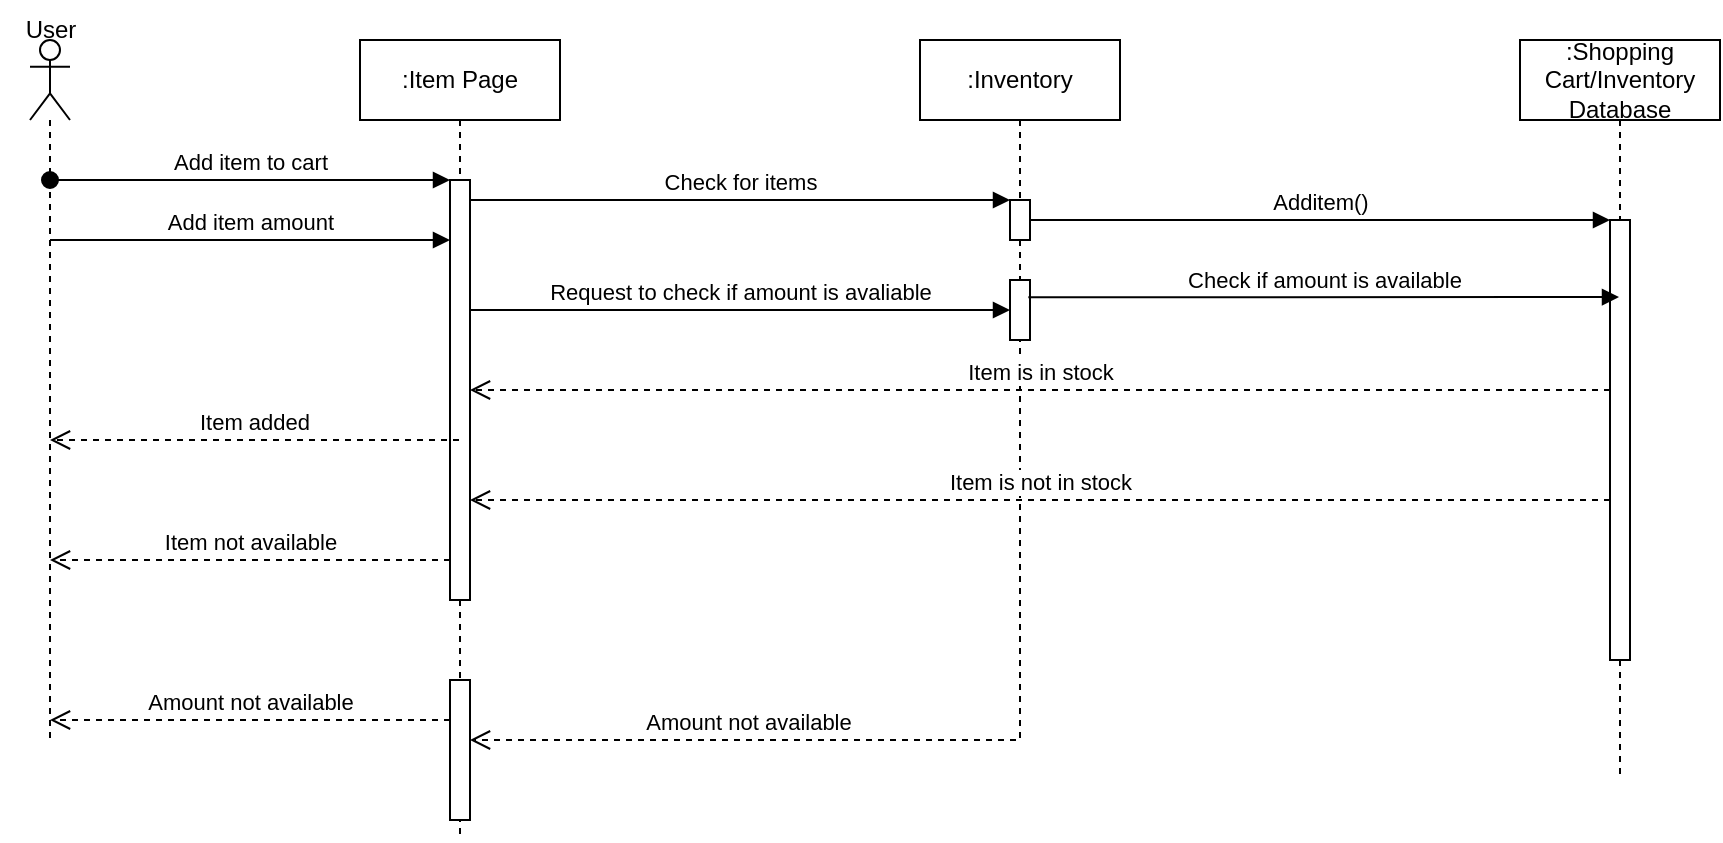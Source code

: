 <mxfile version="20.8.23" type="github">
  <diagram name="Page-1" id="2YBvvXClWsGukQMizWep">
    <mxGraphModel dx="2245" dy="663" grid="1" gridSize="10" guides="1" tooltips="1" connect="1" arrows="1" fold="1" page="1" pageScale="1" pageWidth="850" pageHeight="1100" math="0" shadow="0">
      <root>
        <mxCell id="0" />
        <mxCell id="1" parent="0" />
        <mxCell id="aM9ryv3xv72pqoxQDRHE-1" value=":Item Page" style="shape=umlLifeline;perimeter=lifelinePerimeter;whiteSpace=wrap;html=1;container=0;dropTarget=0;collapsible=0;recursiveResize=0;outlineConnect=0;portConstraint=eastwest;newEdgeStyle={&quot;edgeStyle&quot;:&quot;elbowEdgeStyle&quot;,&quot;elbow&quot;:&quot;vertical&quot;,&quot;curved&quot;:0,&quot;rounded&quot;:0};" parent="1" vertex="1">
          <mxGeometry x="-360" y="40" width="100" height="400" as="geometry" />
        </mxCell>
        <mxCell id="aM9ryv3xv72pqoxQDRHE-2" value="" style="html=1;points=[];perimeter=orthogonalPerimeter;outlineConnect=0;targetShapes=umlLifeline;portConstraint=eastwest;newEdgeStyle={&quot;edgeStyle&quot;:&quot;elbowEdgeStyle&quot;,&quot;elbow&quot;:&quot;vertical&quot;,&quot;curved&quot;:0,&quot;rounded&quot;:0};" parent="aM9ryv3xv72pqoxQDRHE-1" vertex="1">
          <mxGeometry x="45" y="70" width="10" height="210" as="geometry" />
        </mxCell>
        <mxCell id="eZsvmlX5MW4SyTnqw9ed-1" value="" style="shape=umlLifeline;perimeter=lifelinePerimeter;whiteSpace=wrap;html=1;container=1;dropTarget=0;collapsible=0;recursiveResize=0;outlineConnect=0;portConstraint=eastwest;newEdgeStyle={&quot;edgeStyle&quot;:&quot;elbowEdgeStyle&quot;,&quot;elbow&quot;:&quot;vertical&quot;,&quot;curved&quot;:0,&quot;rounded&quot;:0};participant=umlActor;" vertex="1" parent="aM9ryv3xv72pqoxQDRHE-1">
          <mxGeometry x="-165" width="20" height="350" as="geometry" />
        </mxCell>
        <mxCell id="eZsvmlX5MW4SyTnqw9ed-8" value="" style="html=1;points=[];perimeter=orthogonalPerimeter;outlineConnect=0;targetShapes=umlLifeline;portConstraint=eastwest;newEdgeStyle={&quot;edgeStyle&quot;:&quot;elbowEdgeStyle&quot;,&quot;elbow&quot;:&quot;vertical&quot;,&quot;curved&quot;:0,&quot;rounded&quot;:0};" vertex="1" parent="aM9ryv3xv72pqoxQDRHE-1">
          <mxGeometry x="45" y="320" width="10" height="70" as="geometry" />
        </mxCell>
        <mxCell id="eZsvmlX5MW4SyTnqw9ed-10" value="Amount not available" style="html=1;verticalAlign=bottom;endArrow=open;dashed=1;endSize=8;edgeStyle=elbowEdgeStyle;elbow=vertical;curved=0;rounded=0;" edge="1" parent="aM9ryv3xv72pqoxQDRHE-1" source="eZsvmlX5MW4SyTnqw9ed-8" target="eZsvmlX5MW4SyTnqw9ed-1">
          <mxGeometry relative="1" as="geometry">
            <mxPoint x="40" y="320" as="sourcePoint" />
            <mxPoint x="-40" y="420" as="targetPoint" />
            <Array as="points">
              <mxPoint x="-10" y="340" />
              <mxPoint y="320" />
              <mxPoint x="50" y="420" />
            </Array>
          </mxGeometry>
        </mxCell>
        <mxCell id="eZsvmlX5MW4SyTnqw9ed-20" value="Item added" style="html=1;verticalAlign=bottom;endArrow=open;dashed=1;endSize=8;edgeStyle=elbowEdgeStyle;elbow=vertical;curved=0;rounded=0;" edge="1" parent="aM9ryv3xv72pqoxQDRHE-1" source="aM9ryv3xv72pqoxQDRHE-1" target="eZsvmlX5MW4SyTnqw9ed-1">
          <mxGeometry relative="1" as="geometry">
            <mxPoint x="-10" y="149.67" as="sourcePoint" />
            <mxPoint x="-90" y="149.67" as="targetPoint" />
            <Array as="points">
              <mxPoint x="10" y="215" />
              <mxPoint x="-20" y="240" />
              <mxPoint y="240" />
              <mxPoint x="10" y="240" />
              <mxPoint x="-60" y="190" />
            </Array>
          </mxGeometry>
        </mxCell>
        <mxCell id="eZsvmlX5MW4SyTnqw9ed-7" value="Add item to cart" style="html=1;verticalAlign=bottom;startArrow=oval;startFill=1;endArrow=block;startSize=8;edgeStyle=elbowEdgeStyle;elbow=vertical;curved=0;rounded=0;" edge="1" parent="aM9ryv3xv72pqoxQDRHE-1" source="eZsvmlX5MW4SyTnqw9ed-1" target="aM9ryv3xv72pqoxQDRHE-2">
          <mxGeometry width="60" relative="1" as="geometry">
            <mxPoint x="-90" y="70" as="sourcePoint" />
            <mxPoint x="-30" y="110" as="targetPoint" />
            <Array as="points">
              <mxPoint x="-60" y="70" />
              <mxPoint x="20" y="90" />
              <mxPoint x="-60" y="110" />
            </Array>
          </mxGeometry>
        </mxCell>
        <mxCell id="eZsvmlX5MW4SyTnqw9ed-35" value="Add item amount" style="html=1;verticalAlign=bottom;endArrow=block;edgeStyle=elbowEdgeStyle;elbow=vertical;curved=0;rounded=0;" edge="1" parent="aM9ryv3xv72pqoxQDRHE-1" source="eZsvmlX5MW4SyTnqw9ed-1" target="aM9ryv3xv72pqoxQDRHE-2">
          <mxGeometry width="80" relative="1" as="geometry">
            <mxPoint x="-130" y="100" as="sourcePoint" />
            <mxPoint x="-50" y="100" as="targetPoint" />
            <Array as="points">
              <mxPoint x="-20" y="100" />
            </Array>
          </mxGeometry>
        </mxCell>
        <mxCell id="eZsvmlX5MW4SyTnqw9ed-38" value="Item not available" style="html=1;verticalAlign=bottom;endArrow=open;dashed=1;endSize=8;edgeStyle=elbowEdgeStyle;elbow=vertical;curved=0;rounded=0;" edge="1" parent="aM9ryv3xv72pqoxQDRHE-1" source="aM9ryv3xv72pqoxQDRHE-2" target="eZsvmlX5MW4SyTnqw9ed-1">
          <mxGeometry relative="1" as="geometry">
            <mxPoint x="-10" y="260" as="sourcePoint" />
            <mxPoint x="-90" y="260" as="targetPoint" />
            <Array as="points">
              <mxPoint x="-50" y="260" />
            </Array>
          </mxGeometry>
        </mxCell>
        <mxCell id="aM9ryv3xv72pqoxQDRHE-5" value=":Inventory" style="shape=umlLifeline;perimeter=lifelinePerimeter;whiteSpace=wrap;html=1;container=0;dropTarget=0;collapsible=0;recursiveResize=0;outlineConnect=0;portConstraint=eastwest;newEdgeStyle={&quot;edgeStyle&quot;:&quot;elbowEdgeStyle&quot;,&quot;elbow&quot;:&quot;vertical&quot;,&quot;curved&quot;:0,&quot;rounded&quot;:0};" parent="1" vertex="1">
          <mxGeometry x="-80" y="40" width="100" height="300" as="geometry" />
        </mxCell>
        <mxCell id="aM9ryv3xv72pqoxQDRHE-6" value="" style="html=1;points=[];perimeter=orthogonalPerimeter;outlineConnect=0;targetShapes=umlLifeline;portConstraint=eastwest;newEdgeStyle={&quot;edgeStyle&quot;:&quot;elbowEdgeStyle&quot;,&quot;elbow&quot;:&quot;vertical&quot;,&quot;curved&quot;:0,&quot;rounded&quot;:0};" parent="aM9ryv3xv72pqoxQDRHE-5" vertex="1">
          <mxGeometry x="45" y="80" width="10" height="20" as="geometry" />
        </mxCell>
        <mxCell id="eZsvmlX5MW4SyTnqw9ed-31" value="" style="html=1;points=[];perimeter=orthogonalPerimeter;outlineConnect=0;targetShapes=umlLifeline;portConstraint=eastwest;newEdgeStyle={&quot;edgeStyle&quot;:&quot;elbowEdgeStyle&quot;,&quot;elbow&quot;:&quot;vertical&quot;,&quot;curved&quot;:0,&quot;rounded&quot;:0};" vertex="1" parent="aM9ryv3xv72pqoxQDRHE-5">
          <mxGeometry x="45" y="120" width="10" height="30" as="geometry" />
        </mxCell>
        <mxCell id="eZsvmlX5MW4SyTnqw9ed-4" value="User" style="text;html=1;align=center;verticalAlign=middle;resizable=0;points=[];autosize=1;strokeColor=none;fillColor=none;" vertex="1" parent="1">
          <mxGeometry x="-540" y="20" width="50" height="30" as="geometry" />
        </mxCell>
        <mxCell id="eZsvmlX5MW4SyTnqw9ed-12" value="Amount not available" style="html=1;verticalAlign=bottom;endArrow=open;dashed=1;endSize=8;edgeStyle=elbowEdgeStyle;elbow=vertical;curved=0;rounded=0;" edge="1" parent="1" target="eZsvmlX5MW4SyTnqw9ed-8">
          <mxGeometry x="0.26" relative="1" as="geometry">
            <mxPoint x="-30" y="290" as="sourcePoint" />
            <mxPoint x="-110" y="230" as="targetPoint" />
            <Array as="points">
              <mxPoint x="-140" y="390" />
              <mxPoint x="-90" y="360" />
              <mxPoint x="-190" y="425" />
              <mxPoint x="-250" y="380" />
            </Array>
            <mxPoint as="offset" />
          </mxGeometry>
        </mxCell>
        <mxCell id="eZsvmlX5MW4SyTnqw9ed-14" value=":Shopping Cart/Inventory Database" style="shape=umlLifeline;perimeter=lifelinePerimeter;whiteSpace=wrap;html=1;container=1;dropTarget=0;collapsible=0;recursiveResize=0;outlineConnect=0;portConstraint=eastwest;newEdgeStyle={&quot;edgeStyle&quot;:&quot;elbowEdgeStyle&quot;,&quot;elbow&quot;:&quot;vertical&quot;,&quot;curved&quot;:0,&quot;rounded&quot;:0};" vertex="1" parent="1">
          <mxGeometry x="220" y="40" width="100" height="370" as="geometry" />
        </mxCell>
        <mxCell id="eZsvmlX5MW4SyTnqw9ed-16" value="" style="html=1;points=[];perimeter=orthogonalPerimeter;outlineConnect=0;targetShapes=umlLifeline;portConstraint=eastwest;newEdgeStyle={&quot;edgeStyle&quot;:&quot;elbowEdgeStyle&quot;,&quot;elbow&quot;:&quot;vertical&quot;,&quot;curved&quot;:0,&quot;rounded&quot;:0};" vertex="1" parent="eZsvmlX5MW4SyTnqw9ed-14">
          <mxGeometry x="45" y="90" width="10" height="220" as="geometry" />
        </mxCell>
        <mxCell id="eZsvmlX5MW4SyTnqw9ed-15" value="Additem()" style="html=1;verticalAlign=bottom;endArrow=block;edgeStyle=elbowEdgeStyle;elbow=vertical;curved=0;rounded=0;" edge="1" parent="1" source="aM9ryv3xv72pqoxQDRHE-6" target="eZsvmlX5MW4SyTnqw9ed-16">
          <mxGeometry width="80" relative="1" as="geometry">
            <mxPoint x="-20" y="130" as="sourcePoint" />
            <mxPoint x="60" y="130" as="targetPoint" />
            <Array as="points">
              <mxPoint x="200" y="130" />
            </Array>
          </mxGeometry>
        </mxCell>
        <mxCell id="eZsvmlX5MW4SyTnqw9ed-17" value="Item is in stock" style="html=1;verticalAlign=bottom;endArrow=open;dashed=1;endSize=8;edgeStyle=elbowEdgeStyle;elbow=vertical;curved=0;rounded=0;" edge="1" parent="1" source="eZsvmlX5MW4SyTnqw9ed-16" target="aM9ryv3xv72pqoxQDRHE-2">
          <mxGeometry relative="1" as="geometry">
            <mxPoint x="240" y="170" as="sourcePoint" />
            <mxPoint x="-10" y="170" as="targetPoint" />
            <Array as="points">
              <mxPoint x="50" y="215" />
              <mxPoint x="-200" y="230" />
              <mxPoint x="-110" y="260" />
              <mxPoint x="30" y="250" />
              <mxPoint x="80" y="260" />
              <mxPoint x="50" y="190" />
              <mxPoint x="20" y="170" />
              <mxPoint x="160" y="160" />
              <mxPoint x="40" y="220" />
              <mxPoint y="170" />
            </Array>
          </mxGeometry>
        </mxCell>
        <mxCell id="eZsvmlX5MW4SyTnqw9ed-23" value="Item is not in stock" style="html=1;verticalAlign=bottom;endArrow=open;dashed=1;endSize=8;edgeStyle=elbowEdgeStyle;elbow=vertical;curved=0;rounded=0;" edge="1" parent="1" source="eZsvmlX5MW4SyTnqw9ed-16" target="aM9ryv3xv72pqoxQDRHE-2">
          <mxGeometry relative="1" as="geometry">
            <mxPoint x="60" y="219.79" as="sourcePoint" />
            <mxPoint x="-10" y="200" as="targetPoint" />
            <Array as="points">
              <mxPoint x="40" y="270" />
              <mxPoint x="130" y="290" />
              <mxPoint x="-220" y="280" />
              <mxPoint x="100" y="240" />
              <mxPoint x="50" y="160" />
              <mxPoint x="-180" y="150" />
              <mxPoint x="210" y="190" />
              <mxPoint x="40" y="220" />
              <mxPoint x="110" y="210" />
            </Array>
          </mxGeometry>
        </mxCell>
        <mxCell id="eZsvmlX5MW4SyTnqw9ed-24" value="Check for items" style="html=1;verticalAlign=bottom;endArrow=block;edgeStyle=elbowEdgeStyle;elbow=vertical;curved=0;rounded=0;" edge="1" parent="1" source="aM9ryv3xv72pqoxQDRHE-2" target="aM9ryv3xv72pqoxQDRHE-6">
          <mxGeometry width="80" relative="1" as="geometry">
            <mxPoint x="-290" y="134.58" as="sourcePoint" />
            <mxPoint x="-210" y="134.58" as="targetPoint" />
            <Array as="points">
              <mxPoint x="-70" y="120" />
            </Array>
          </mxGeometry>
        </mxCell>
        <mxCell id="eZsvmlX5MW4SyTnqw9ed-30" value="Request to check if amount is avaliable" style="html=1;verticalAlign=bottom;endArrow=block;edgeStyle=elbowEdgeStyle;elbow=vertical;curved=0;rounded=0;" edge="1" parent="1" source="aM9ryv3xv72pqoxQDRHE-2" target="eZsvmlX5MW4SyTnqw9ed-31">
          <mxGeometry width="80" relative="1" as="geometry">
            <mxPoint x="-210" y="219.58" as="sourcePoint" />
            <mxPoint x="-110" y="220" as="targetPoint" />
            <Array as="points">
              <mxPoint x="-170" y="175" />
              <mxPoint x="-50" y="220" />
            </Array>
          </mxGeometry>
        </mxCell>
        <mxCell id="eZsvmlX5MW4SyTnqw9ed-33" value="Check if amount is available" style="html=1;verticalAlign=bottom;endArrow=block;edgeStyle=elbowEdgeStyle;elbow=vertical;curved=0;rounded=0;exitX=0.917;exitY=0.289;exitDx=0;exitDy=0;exitPerimeter=0;" edge="1" parent="1" source="eZsvmlX5MW4SyTnqw9ed-31" target="eZsvmlX5MW4SyTnqw9ed-14">
          <mxGeometry width="80" relative="1" as="geometry">
            <mxPoint x="-20" y="219.58" as="sourcePoint" />
            <mxPoint x="60" y="219.58" as="targetPoint" />
          </mxGeometry>
        </mxCell>
      </root>
    </mxGraphModel>
  </diagram>
</mxfile>
